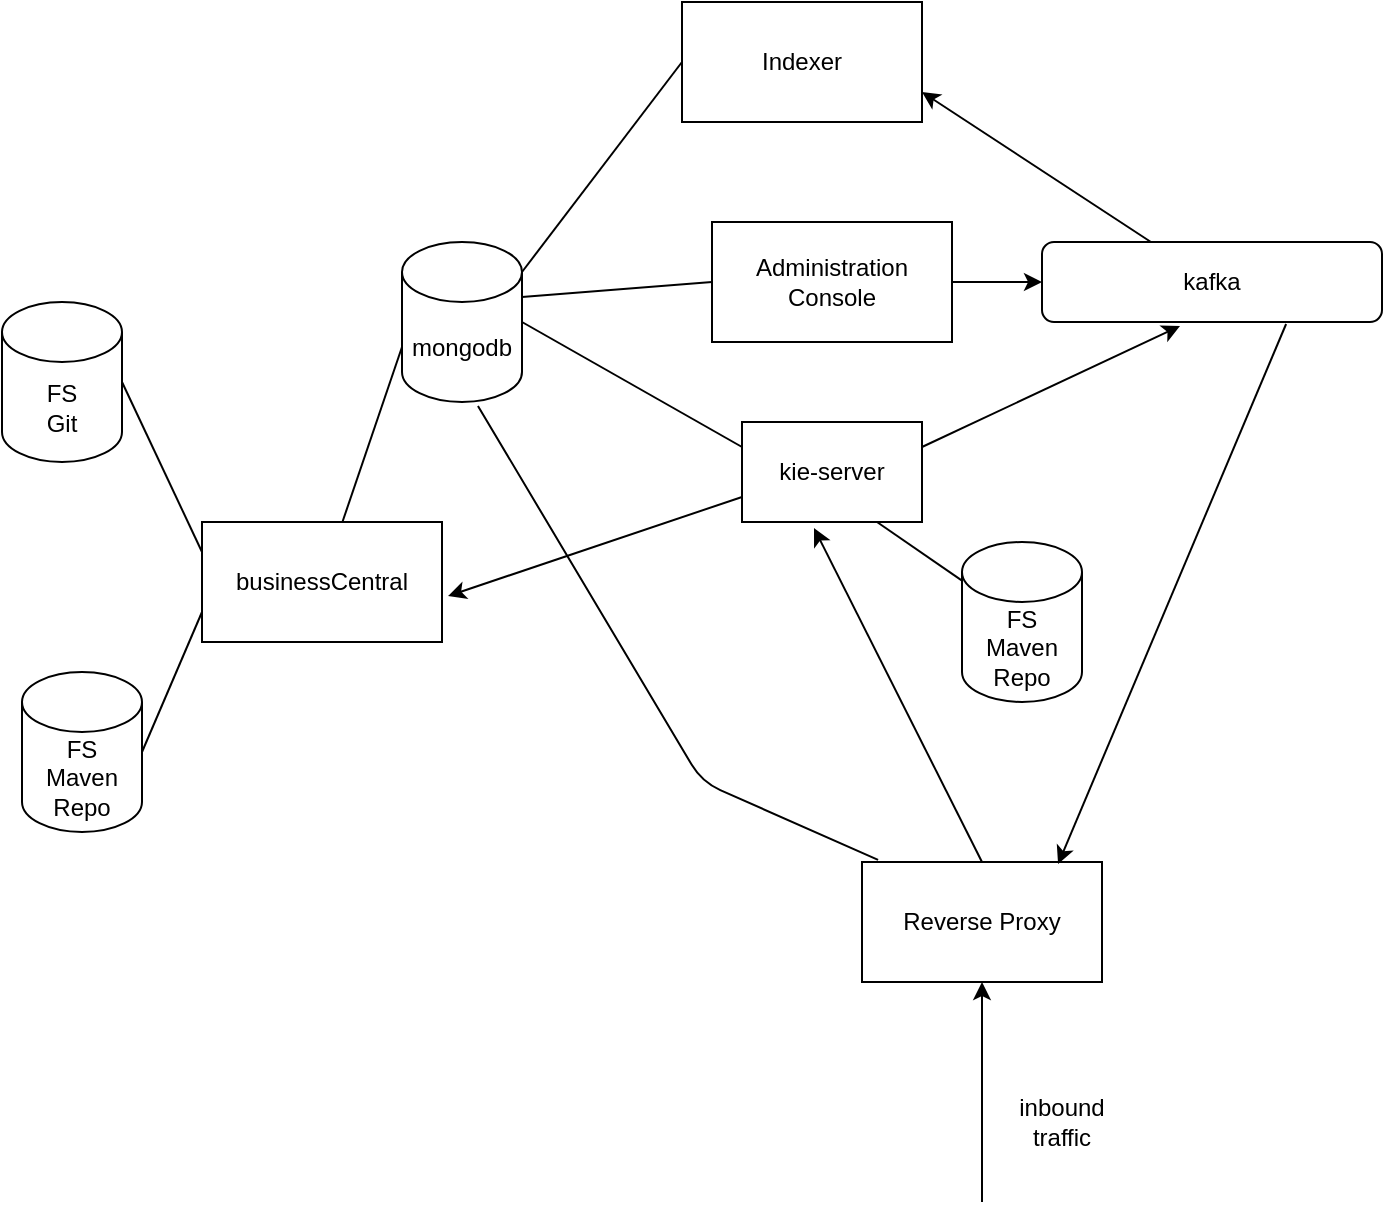 <mxfile version="13.7.9" type="device"><diagram id="PngMY1HG9RSGTdJI15Fl" name="Page-1"><mxGraphModel dx="1106" dy="1003" grid="1" gridSize="10" guides="1" tooltips="1" connect="1" arrows="1" fold="1" page="1" pageScale="1" pageWidth="827" pageHeight="1169" math="0" shadow="0"><root><mxCell id="0"/><mxCell id="1" parent="0"/><mxCell id="d_QvW0Xb0Y21AH24geWB-1" value="businessCentral" style="rounded=0;whiteSpace=wrap;html=1;" vertex="1" parent="1"><mxGeometry x="120" y="430" width="120" height="60" as="geometry"/></mxCell><mxCell id="d_QvW0Xb0Y21AH24geWB-2" value="FS&lt;br&gt;Git" style="shape=cylinder3;whiteSpace=wrap;html=1;boundedLbl=1;backgroundOutline=1;size=15;" vertex="1" parent="1"><mxGeometry x="20" y="320" width="60" height="80" as="geometry"/></mxCell><mxCell id="d_QvW0Xb0Y21AH24geWB-3" value="FS&lt;br&gt;Maven&lt;br&gt;Repo" style="shape=cylinder3;whiteSpace=wrap;html=1;boundedLbl=1;backgroundOutline=1;size=15;" vertex="1" parent="1"><mxGeometry x="30" y="505" width="60" height="80" as="geometry"/></mxCell><mxCell id="d_QvW0Xb0Y21AH24geWB-4" value="" style="endArrow=none;html=1;exitX=1;exitY=0.5;exitDx=0;exitDy=0;exitPerimeter=0;entryX=0;entryY=0.25;entryDx=0;entryDy=0;" edge="1" parent="1" source="d_QvW0Xb0Y21AH24geWB-2" target="d_QvW0Xb0Y21AH24geWB-1"><mxGeometry width="50" height="50" relative="1" as="geometry"><mxPoint x="340" y="210" as="sourcePoint"/><mxPoint x="390" y="160" as="targetPoint"/></mxGeometry></mxCell><mxCell id="d_QvW0Xb0Y21AH24geWB-5" value="" style="endArrow=none;html=1;exitX=1;exitY=0.5;exitDx=0;exitDy=0;exitPerimeter=0;entryX=0;entryY=0.75;entryDx=0;entryDy=0;" edge="1" parent="1" source="d_QvW0Xb0Y21AH24geWB-3" target="d_QvW0Xb0Y21AH24geWB-1"><mxGeometry width="50" height="50" relative="1" as="geometry"><mxPoint x="140" y="100" as="sourcePoint"/><mxPoint x="180" y="145" as="targetPoint"/></mxGeometry></mxCell><mxCell id="d_QvW0Xb0Y21AH24geWB-6" value="Administration&lt;br&gt;Console" style="rounded=0;whiteSpace=wrap;html=1;" vertex="1" parent="1"><mxGeometry x="375" y="280" width="120" height="60" as="geometry"/></mxCell><mxCell id="d_QvW0Xb0Y21AH24geWB-7" value="mongodb" style="shape=cylinder3;whiteSpace=wrap;html=1;boundedLbl=1;backgroundOutline=1;size=15;" vertex="1" parent="1"><mxGeometry x="220" y="290" width="60" height="80" as="geometry"/></mxCell><mxCell id="d_QvW0Xb0Y21AH24geWB-8" value="Reverse Proxy" style="rounded=0;whiteSpace=wrap;html=1;" vertex="1" parent="1"><mxGeometry x="450" y="600" width="120" height="60" as="geometry"/></mxCell><mxCell id="d_QvW0Xb0Y21AH24geWB-9" value="Indexer" style="rounded=0;whiteSpace=wrap;html=1;" vertex="1" parent="1"><mxGeometry x="360" y="170" width="120" height="60" as="geometry"/></mxCell><mxCell id="d_QvW0Xb0Y21AH24geWB-11" value="" style="endArrow=classic;html=1;entryX=0.5;entryY=1;entryDx=0;entryDy=0;" edge="1" parent="1" target="d_QvW0Xb0Y21AH24geWB-8"><mxGeometry width="50" height="50" relative="1" as="geometry"><mxPoint x="510" y="770" as="sourcePoint"/><mxPoint x="390" y="590" as="targetPoint"/><Array as="points"><mxPoint x="510" y="720"/></Array></mxGeometry></mxCell><mxCell id="d_QvW0Xb0Y21AH24geWB-12" value="" style="endArrow=none;html=1;exitX=0;exitY=0;exitDx=0;exitDy=52.5;exitPerimeter=0;" edge="1" parent="1" source="d_QvW0Xb0Y21AH24geWB-7" target="d_QvW0Xb0Y21AH24geWB-1"><mxGeometry width="50" height="50" relative="1" as="geometry"><mxPoint x="260" y="250" as="sourcePoint"/><mxPoint x="400" y="330" as="targetPoint"/></mxGeometry></mxCell><mxCell id="d_QvW0Xb0Y21AH24geWB-13" value="FS&lt;br&gt;Maven&lt;br&gt;Repo" style="shape=cylinder3;whiteSpace=wrap;html=1;boundedLbl=1;backgroundOutline=1;size=15;" vertex="1" parent="1"><mxGeometry x="500" y="440" width="60" height="80" as="geometry"/></mxCell><mxCell id="d_QvW0Xb0Y21AH24geWB-14" value="" style="endArrow=none;html=1;exitX=0.75;exitY=1;exitDx=0;exitDy=0;" edge="1" parent="1" source="d_QvW0Xb0Y21AH24geWB-10" target="d_QvW0Xb0Y21AH24geWB-13"><mxGeometry width="50" height="50" relative="1" as="geometry"><mxPoint x="370" y="520" as="sourcePoint"/><mxPoint x="420" y="470" as="targetPoint"/></mxGeometry></mxCell><mxCell id="d_QvW0Xb0Y21AH24geWB-15" value="" style="endArrow=classic;html=1;exitX=0.5;exitY=0;exitDx=0;exitDy=0;entryX=0.4;entryY=1.06;entryDx=0;entryDy=0;entryPerimeter=0;" edge="1" parent="1" source="d_QvW0Xb0Y21AH24geWB-8" target="d_QvW0Xb0Y21AH24geWB-10"><mxGeometry width="50" height="50" relative="1" as="geometry"><mxPoint x="390" y="520" as="sourcePoint"/><mxPoint x="440" y="470" as="targetPoint"/></mxGeometry></mxCell><mxCell id="d_QvW0Xb0Y21AH24geWB-16" value="" style="endArrow=none;html=1;exitX=1;exitY=0;exitDx=0;exitDy=15;exitPerimeter=0;entryX=0;entryY=0.5;entryDx=0;entryDy=0;" edge="1" parent="1" source="d_QvW0Xb0Y21AH24geWB-7" target="d_QvW0Xb0Y21AH24geWB-9"><mxGeometry width="50" height="50" relative="1" as="geometry"><mxPoint x="290" y="400" as="sourcePoint"/><mxPoint x="510" y="210" as="targetPoint"/></mxGeometry></mxCell><mxCell id="d_QvW0Xb0Y21AH24geWB-17" value="" style="endArrow=none;html=1;entryX=0;entryY=0.5;entryDx=0;entryDy=0;exitX=1;exitY=0;exitDx=0;exitDy=27.5;exitPerimeter=0;" edge="1" parent="1" source="d_QvW0Xb0Y21AH24geWB-7" target="d_QvW0Xb0Y21AH24geWB-6"><mxGeometry width="50" height="50" relative="1" as="geometry"><mxPoint x="290" y="290" as="sourcePoint"/><mxPoint x="258" y="491.02" as="targetPoint"/></mxGeometry></mxCell><mxCell id="d_QvW0Xb0Y21AH24geWB-18" value="" style="endArrow=none;html=1;exitX=1;exitY=0.5;exitDx=0;exitDy=0;exitPerimeter=0;" edge="1" parent="1" source="d_QvW0Xb0Y21AH24geWB-10"><mxGeometry width="50" height="50" relative="1" as="geometry"><mxPoint x="350" y="370" as="sourcePoint"/><mxPoint x="450" y="415" as="targetPoint"/></mxGeometry></mxCell><mxCell id="d_QvW0Xb0Y21AH24geWB-19" value="" style="endArrow=none;html=1;entryX=0.067;entryY=-0.017;entryDx=0;entryDy=0;exitX=0.633;exitY=1.025;exitDx=0;exitDy=0;exitPerimeter=0;entryPerimeter=0;" edge="1" parent="1" source="d_QvW0Xb0Y21AH24geWB-7" target="d_QvW0Xb0Y21AH24geWB-8"><mxGeometry width="50" height="50" relative="1" as="geometry"><mxPoint x="350" y="400" as="sourcePoint"/><mxPoint x="485" y="475" as="targetPoint"/><Array as="points"><mxPoint x="370" y="560"/></Array></mxGeometry></mxCell><mxCell id="d_QvW0Xb0Y21AH24geWB-20" value="kafka" style="rounded=1;whiteSpace=wrap;html=1;" vertex="1" parent="1"><mxGeometry x="540" y="290" width="170" height="40" as="geometry"/></mxCell><mxCell id="d_QvW0Xb0Y21AH24geWB-21" value="" style="endArrow=classic;html=1;entryX=0.406;entryY=1.05;entryDx=0;entryDy=0;entryPerimeter=0;exitX=1;exitY=0.25;exitDx=0;exitDy=0;" edge="1" parent="1" source="d_QvW0Xb0Y21AH24geWB-10" target="d_QvW0Xb0Y21AH24geWB-20"><mxGeometry width="50" height="50" relative="1" as="geometry"><mxPoint x="390" y="410" as="sourcePoint"/><mxPoint x="440" y="360" as="targetPoint"/></mxGeometry></mxCell><mxCell id="d_QvW0Xb0Y21AH24geWB-22" value="" style="endArrow=classic;html=1;entryX=1;entryY=0.75;entryDx=0;entryDy=0;" edge="1" parent="1" source="d_QvW0Xb0Y21AH24geWB-20" target="d_QvW0Xb0Y21AH24geWB-9"><mxGeometry width="50" height="50" relative="1" as="geometry"><mxPoint x="390" y="410" as="sourcePoint"/><mxPoint x="440" y="360" as="targetPoint"/></mxGeometry></mxCell><mxCell id="d_QvW0Xb0Y21AH24geWB-23" value="" style="endArrow=classic;html=1;entryX=0;entryY=0.5;entryDx=0;entryDy=0;" edge="1" parent="1" source="d_QvW0Xb0Y21AH24geWB-6" target="d_QvW0Xb0Y21AH24geWB-20"><mxGeometry width="50" height="50" relative="1" as="geometry"><mxPoint x="390" y="410" as="sourcePoint"/><mxPoint x="440" y="360" as="targetPoint"/></mxGeometry></mxCell><mxCell id="d_QvW0Xb0Y21AH24geWB-24" value="" style="endArrow=classic;html=1;entryX=0.817;entryY=0.017;entryDx=0;entryDy=0;entryPerimeter=0;exitX=0.718;exitY=1.025;exitDx=0;exitDy=0;exitPerimeter=0;" edge="1" parent="1" source="d_QvW0Xb0Y21AH24geWB-20" target="d_QvW0Xb0Y21AH24geWB-8"><mxGeometry width="50" height="50" relative="1" as="geometry"><mxPoint x="390" y="410" as="sourcePoint"/><mxPoint x="440" y="360" as="targetPoint"/></mxGeometry></mxCell><mxCell id="d_QvW0Xb0Y21AH24geWB-25" value="inbound traffic" style="text;html=1;strokeColor=none;fillColor=none;align=center;verticalAlign=middle;whiteSpace=wrap;rounded=0;" vertex="1" parent="1"><mxGeometry x="530" y="720" width="40" height="20" as="geometry"/></mxCell><mxCell id="d_QvW0Xb0Y21AH24geWB-26" value="" style="endArrow=classic;html=1;entryX=1.025;entryY=0.617;entryDx=0;entryDy=0;entryPerimeter=0;exitX=0;exitY=0.75;exitDx=0;exitDy=0;" edge="1" parent="1" source="d_QvW0Xb0Y21AH24geWB-10" target="d_QvW0Xb0Y21AH24geWB-1"><mxGeometry width="50" height="50" relative="1" as="geometry"><mxPoint x="400" y="410" as="sourcePoint"/><mxPoint x="450" y="360" as="targetPoint"/></mxGeometry></mxCell><mxCell id="d_QvW0Xb0Y21AH24geWB-10" value="kie-server" style="rounded=0;whiteSpace=wrap;html=1;" vertex="1" parent="1"><mxGeometry x="390" y="380" width="90" height="50" as="geometry"/></mxCell><mxCell id="d_QvW0Xb0Y21AH24geWB-27" value="" style="endArrow=none;html=1;exitX=1;exitY=0.5;exitDx=0;exitDy=0;exitPerimeter=0;entryX=0;entryY=0.25;entryDx=0;entryDy=0;" edge="1" parent="1" source="d_QvW0Xb0Y21AH24geWB-7" target="d_QvW0Xb0Y21AH24geWB-10"><mxGeometry width="50" height="50" relative="1" as="geometry"><mxPoint x="280" y="300" as="sourcePoint"/><mxPoint x="450" y="415" as="targetPoint"/></mxGeometry></mxCell></root></mxGraphModel></diagram></mxfile>